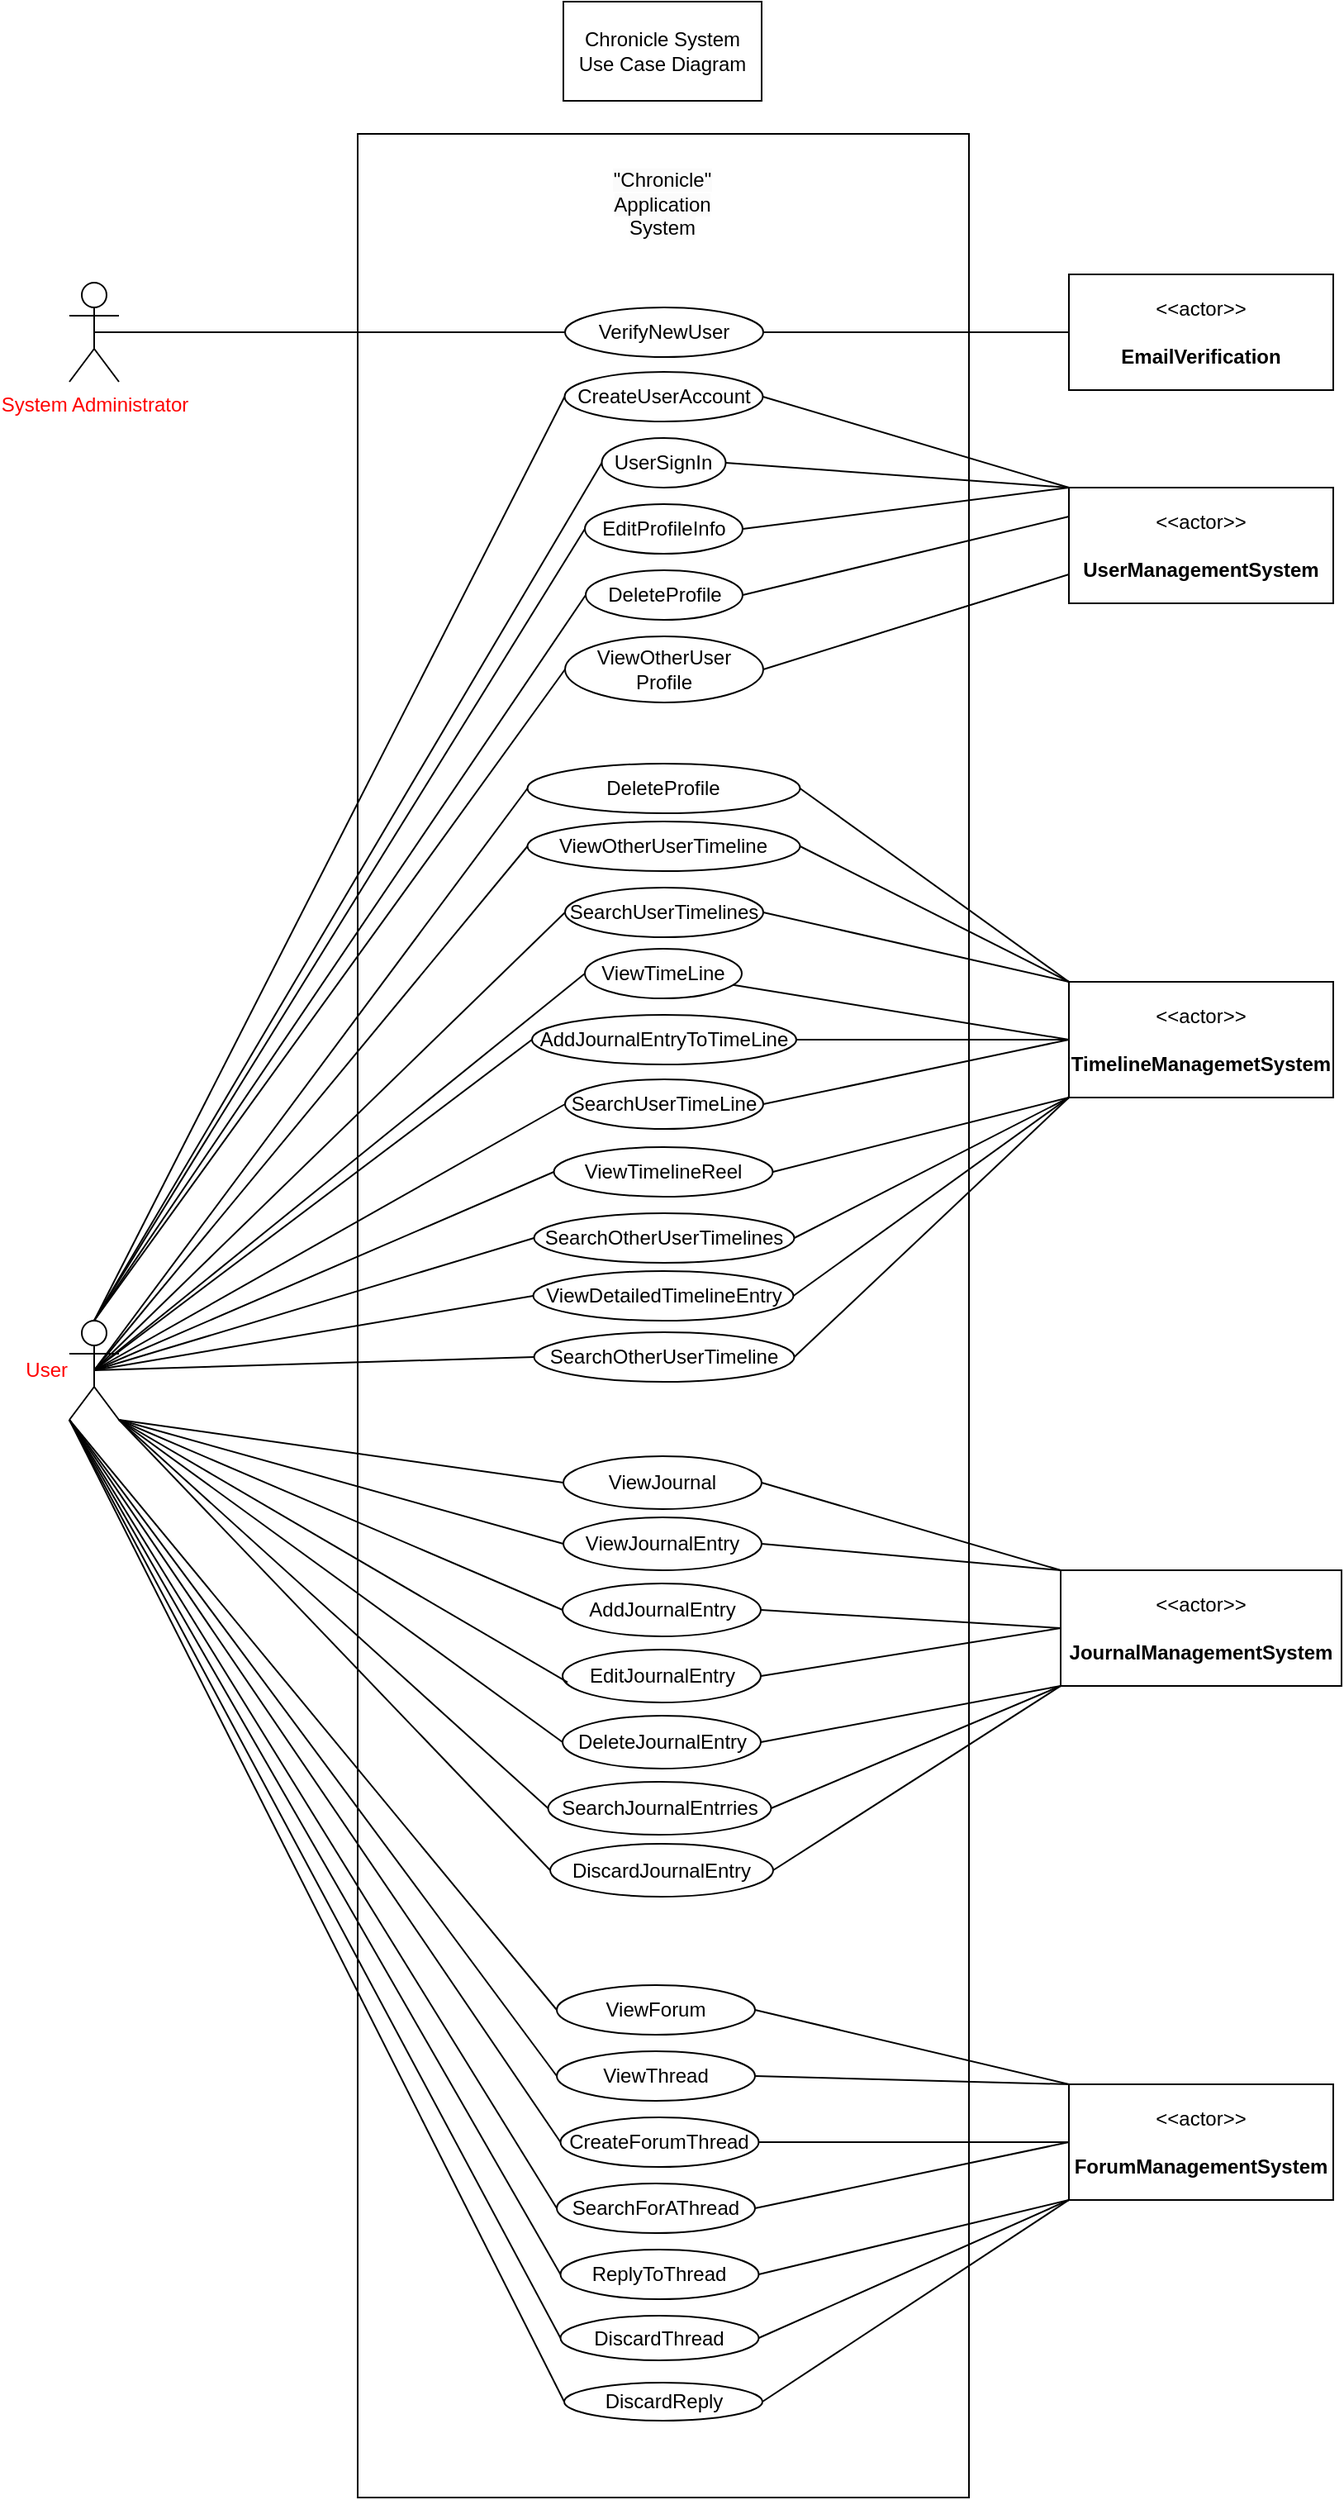 <mxfile version="22.0.8" type="github">
  <diagram name="Page-1" id="yUO-QkWpa_U_Ise3Jthb">
    <mxGraphModel dx="1434" dy="750" grid="1" gridSize="10" guides="1" tooltips="1" connect="1" arrows="1" fold="1" page="1" pageScale="1" pageWidth="850" pageHeight="1100" math="0" shadow="0">
      <root>
        <mxCell id="0" />
        <mxCell id="1" parent="0" />
        <mxCell id="3FXkl9Uenxrdrb0-9oeA-2" value="" style="rounded=0;whiteSpace=wrap;html=1;" parent="1" vertex="1">
          <mxGeometry x="224.5" y="310" width="370" height="1430" as="geometry" />
        </mxCell>
        <mxCell id="3FXkl9Uenxrdrb0-9oeA-7" value="&amp;lt;&amp;lt;actor&amp;gt;&amp;gt;&lt;br&gt;&lt;br&gt;&lt;b&gt;UserManagementSystem&lt;br&gt;&lt;/b&gt;" style="html=1;align=center;verticalAlign=middle;dashed=0;whiteSpace=wrap;" parent="1" vertex="1">
          <mxGeometry x="655" y="524" width="160" height="70" as="geometry" />
        </mxCell>
        <mxCell id="3FXkl9Uenxrdrb0-9oeA-8" value="CreateUserAccount" style="ellipse;whiteSpace=wrap;html=1;" parent="1" vertex="1">
          <mxGeometry x="349.75" y="454" width="120" height="30" as="geometry" />
        </mxCell>
        <mxCell id="3FXkl9Uenxrdrb0-9oeA-9" value="UserSignIn" style="ellipse;whiteSpace=wrap;html=1;" parent="1" vertex="1">
          <mxGeometry x="372.25" y="494" width="75" height="30" as="geometry" />
        </mxCell>
        <mxCell id="3FXkl9Uenxrdrb0-9oeA-10" value="" style="endArrow=none;html=1;rounded=0;entryX=0;entryY=0.5;entryDx=0;entryDy=0;exitX=0.5;exitY=0;exitDx=0;exitDy=0;exitPerimeter=0;" parent="1" source="3FXkl9Uenxrdrb0-9oeA-6" target="3FXkl9Uenxrdrb0-9oeA-8" edge="1">
          <mxGeometry width="50" height="50" relative="1" as="geometry">
            <mxPoint x="206.5" y="570" as="sourcePoint" />
            <mxPoint x="436.5" y="590" as="targetPoint" />
          </mxGeometry>
        </mxCell>
        <mxCell id="3FXkl9Uenxrdrb0-9oeA-11" value="" style="endArrow=none;html=1;rounded=0;entryX=0;entryY=0.5;entryDx=0;entryDy=0;exitX=0.5;exitY=0;exitDx=0;exitDy=0;exitPerimeter=0;" parent="1" source="3FXkl9Uenxrdrb0-9oeA-6" target="3FXkl9Uenxrdrb0-9oeA-9" edge="1">
          <mxGeometry width="50" height="50" relative="1" as="geometry">
            <mxPoint x="206.5" y="590" as="sourcePoint" />
            <mxPoint x="306.5" y="640" as="targetPoint" />
          </mxGeometry>
        </mxCell>
        <mxCell id="3FXkl9Uenxrdrb0-9oeA-12" value="" style="endArrow=none;html=1;rounded=0;entryX=1;entryY=0.5;entryDx=0;entryDy=0;exitX=0;exitY=0;exitDx=0;exitDy=0;" parent="1" source="3FXkl9Uenxrdrb0-9oeA-7" target="3FXkl9Uenxrdrb0-9oeA-8" edge="1">
          <mxGeometry width="50" height="50" relative="1" as="geometry">
            <mxPoint x="613.5" y="595" as="sourcePoint" />
            <mxPoint x="436.5" y="590" as="targetPoint" />
          </mxGeometry>
        </mxCell>
        <mxCell id="3FXkl9Uenxrdrb0-9oeA-13" value="" style="endArrow=none;html=1;rounded=0;entryX=0;entryY=0;entryDx=0;entryDy=0;exitX=1;exitY=0.5;exitDx=0;exitDy=0;" parent="1" source="3FXkl9Uenxrdrb0-9oeA-9" target="3FXkl9Uenxrdrb0-9oeA-7" edge="1">
          <mxGeometry width="50" height="50" relative="1" as="geometry">
            <mxPoint x="466.5" y="650" as="sourcePoint" />
            <mxPoint x="613.5" y="594" as="targetPoint" />
          </mxGeometry>
        </mxCell>
        <mxCell id="3FXkl9Uenxrdrb0-9oeA-21" value="EditProfileInfo" style="ellipse;whiteSpace=wrap;html=1;" parent="1" vertex="1">
          <mxGeometry x="362" y="534" width="95.5" height="30" as="geometry" />
        </mxCell>
        <mxCell id="3FXkl9Uenxrdrb0-9oeA-22" value="" style="endArrow=none;html=1;rounded=0;entryX=0;entryY=0.5;entryDx=0;entryDy=0;exitX=0.5;exitY=0;exitDx=0;exitDy=0;exitPerimeter=0;" parent="1" source="3FXkl9Uenxrdrb0-9oeA-6" target="3FXkl9Uenxrdrb0-9oeA-21" edge="1">
          <mxGeometry width="50" height="50" relative="1" as="geometry">
            <mxPoint x="97" y="570" as="sourcePoint" />
            <mxPoint x="422" y="430" as="targetPoint" />
          </mxGeometry>
        </mxCell>
        <mxCell id="3FXkl9Uenxrdrb0-9oeA-23" value="" style="endArrow=none;html=1;rounded=0;exitX=1;exitY=0.5;exitDx=0;exitDy=0;entryX=0;entryY=0;entryDx=0;entryDy=0;" parent="1" source="3FXkl9Uenxrdrb0-9oeA-21" target="3FXkl9Uenxrdrb0-9oeA-7" edge="1">
          <mxGeometry width="50" height="50" relative="1" as="geometry">
            <mxPoint x="532" y="480" as="sourcePoint" />
            <mxPoint x="590" y="535" as="targetPoint" />
          </mxGeometry>
        </mxCell>
        <mxCell id="3FXkl9Uenxrdrb0-9oeA-24" value="DeleteProfile" style="ellipse;whiteSpace=wrap;html=1;" parent="1" vertex="1">
          <mxGeometry x="362.5" y="574" width="95" height="30" as="geometry" />
        </mxCell>
        <mxCell id="3FXkl9Uenxrdrb0-9oeA-25" value="" style="endArrow=none;html=1;rounded=0;entryX=0;entryY=0.5;entryDx=0;entryDy=0;exitX=0.5;exitY=0;exitDx=0;exitDy=0;exitPerimeter=0;" parent="1" source="3FXkl9Uenxrdrb0-9oeA-6" target="3FXkl9Uenxrdrb0-9oeA-24" edge="1">
          <mxGeometry width="50" height="50" relative="1" as="geometry">
            <mxPoint x="200" y="670" as="sourcePoint" />
            <mxPoint x="440" y="580" as="targetPoint" />
          </mxGeometry>
        </mxCell>
        <mxCell id="3FXkl9Uenxrdrb0-9oeA-26" value="" style="endArrow=none;html=1;rounded=0;exitX=1;exitY=0.5;exitDx=0;exitDy=0;entryX=0;entryY=0.25;entryDx=0;entryDy=0;" parent="1" source="3FXkl9Uenxrdrb0-9oeA-24" target="3FXkl9Uenxrdrb0-9oeA-7" edge="1">
          <mxGeometry width="50" height="50" relative="1" as="geometry">
            <mxPoint x="550" y="630" as="sourcePoint" />
            <mxPoint x="608" y="685" as="targetPoint" />
          </mxGeometry>
        </mxCell>
        <mxCell id="3FXkl9Uenxrdrb0-9oeA-27" value="&amp;lt;&amp;lt;actor&amp;gt;&amp;gt;&lt;br&gt;&lt;br&gt;&lt;b style=&quot;border-color: var(--border-color);&quot;&gt;TimelineManagemetSystem&lt;/b&gt;&lt;b&gt;&lt;br&gt;&lt;/b&gt;" style="html=1;align=center;verticalAlign=middle;dashed=0;whiteSpace=wrap;" parent="1" vertex="1">
          <mxGeometry x="655" y="823" width="160" height="70" as="geometry" />
        </mxCell>
        <mxCell id="3FXkl9Uenxrdrb0-9oeA-28" value="ViewOtherUserTimeline" style="ellipse;whiteSpace=wrap;html=1;" parent="1" vertex="1">
          <mxGeometry x="327.25" y="726" width="165" height="30" as="geometry" />
        </mxCell>
        <mxCell id="3FXkl9Uenxrdrb0-9oeA-29" value="" style="endArrow=none;html=1;rounded=0;entryX=0;entryY=0.5;entryDx=0;entryDy=0;exitX=0.5;exitY=0.5;exitDx=0;exitDy=0;exitPerimeter=0;" parent="1" source="3FXkl9Uenxrdrb0-9oeA-6" target="3FXkl9Uenxrdrb0-9oeA-28" edge="1">
          <mxGeometry width="50" height="50" relative="1" as="geometry">
            <mxPoint x="75" y="720" as="sourcePoint" />
            <mxPoint x="300" y="550" as="targetPoint" />
          </mxGeometry>
        </mxCell>
        <mxCell id="3FXkl9Uenxrdrb0-9oeA-30" value="SearchUserTimelines" style="ellipse;whiteSpace=wrap;html=1;" parent="1" vertex="1">
          <mxGeometry x="350" y="766" width="120" height="30" as="geometry" />
        </mxCell>
        <mxCell id="3FXkl9Uenxrdrb0-9oeA-31" value="" style="endArrow=none;html=1;rounded=0;entryX=0;entryY=0.5;entryDx=0;entryDy=0;exitX=0.5;exitY=0.5;exitDx=0;exitDy=0;exitPerimeter=0;" parent="1" source="3FXkl9Uenxrdrb0-9oeA-6" target="3FXkl9Uenxrdrb0-9oeA-30" edge="1">
          <mxGeometry width="50" height="50" relative="1" as="geometry">
            <mxPoint x="190" y="660" as="sourcePoint" />
            <mxPoint x="365" y="710" as="targetPoint" />
          </mxGeometry>
        </mxCell>
        <mxCell id="3FXkl9Uenxrdrb0-9oeA-32" value="" style="endArrow=none;html=1;rounded=0;exitX=1;exitY=0.5;exitDx=0;exitDy=0;entryX=0;entryY=0;entryDx=0;entryDy=0;" parent="1" source="3FXkl9Uenxrdrb0-9oeA-28" target="3FXkl9Uenxrdrb0-9oeA-27" edge="1">
          <mxGeometry width="50" height="50" relative="1" as="geometry">
            <mxPoint x="498" y="590" as="sourcePoint" />
            <mxPoint x="610" y="637" as="targetPoint" />
          </mxGeometry>
        </mxCell>
        <mxCell id="3FXkl9Uenxrdrb0-9oeA-34" value="" style="endArrow=none;html=1;rounded=0;exitX=1;exitY=0.5;exitDx=0;exitDy=0;entryX=0;entryY=0;entryDx=0;entryDy=0;" parent="1" source="3FXkl9Uenxrdrb0-9oeA-30" target="3FXkl9Uenxrdrb0-9oeA-27" edge="1">
          <mxGeometry width="50" height="50" relative="1" as="geometry">
            <mxPoint x="390" y="630" as="sourcePoint" />
            <mxPoint x="440" y="580" as="targetPoint" />
          </mxGeometry>
        </mxCell>
        <mxCell id="3FXkl9Uenxrdrb0-9oeA-45" value="ViewTimeLine" style="ellipse;whiteSpace=wrap;html=1;" parent="1" vertex="1">
          <mxGeometry x="362" y="803" width="95" height="30" as="geometry" />
        </mxCell>
        <mxCell id="3FXkl9Uenxrdrb0-9oeA-46" value="" style="endArrow=none;html=1;rounded=0;exitX=0.5;exitY=0.5;exitDx=0;exitDy=0;exitPerimeter=0;entryX=0;entryY=0.5;entryDx=0;entryDy=0;" parent="1" source="3FXkl9Uenxrdrb0-9oeA-6" target="3FXkl9Uenxrdrb0-9oeA-45" edge="1">
          <mxGeometry width="50" height="50" relative="1" as="geometry">
            <mxPoint x="80" y="720" as="sourcePoint" />
            <mxPoint x="345" y="720" as="targetPoint" />
          </mxGeometry>
        </mxCell>
        <mxCell id="3FXkl9Uenxrdrb0-9oeA-47" value="SearchUserTimeLine" style="ellipse;whiteSpace=wrap;html=1;" parent="1" vertex="1">
          <mxGeometry x="350" y="882" width="120" height="30" as="geometry" />
        </mxCell>
        <mxCell id="3FXkl9Uenxrdrb0-9oeA-48" value="" style="endArrow=none;html=1;rounded=0;entryX=0;entryY=0.5;entryDx=0;entryDy=0;exitX=0.5;exitY=0.5;exitDx=0;exitDy=0;exitPerimeter=0;" parent="1" source="3FXkl9Uenxrdrb0-9oeA-6" target="3FXkl9Uenxrdrb0-9oeA-47" edge="1">
          <mxGeometry width="50" height="50" relative="1" as="geometry">
            <mxPoint x="180" y="810" as="sourcePoint" />
            <mxPoint x="430" y="720" as="targetPoint" />
          </mxGeometry>
        </mxCell>
        <mxCell id="3FXkl9Uenxrdrb0-9oeA-49" value="" style="endArrow=none;html=1;rounded=0;exitX=1;exitY=0.5;exitDx=0;exitDy=0;entryX=0;entryY=0.5;entryDx=0;entryDy=0;" parent="1" source="3FXkl9Uenxrdrb0-9oeA-47" target="3FXkl9Uenxrdrb0-9oeA-27" edge="1">
          <mxGeometry width="50" height="50" relative="1" as="geometry">
            <mxPoint x="540" y="690" as="sourcePoint" />
            <mxPoint x="620" y="810" as="targetPoint" />
          </mxGeometry>
        </mxCell>
        <mxCell id="3FXkl9Uenxrdrb0-9oeA-50" value="AddJournalEntryToTimeLine" style="ellipse;whiteSpace=wrap;html=1;" parent="1" vertex="1">
          <mxGeometry x="330" y="843" width="160" height="30" as="geometry" />
        </mxCell>
        <mxCell id="3FXkl9Uenxrdrb0-9oeA-51" value="" style="endArrow=none;html=1;rounded=0;entryX=0;entryY=0.5;entryDx=0;entryDy=0;exitX=0.5;exitY=0.5;exitDx=0;exitDy=0;exitPerimeter=0;" parent="1" source="3FXkl9Uenxrdrb0-9oeA-6" target="3FXkl9Uenxrdrb0-9oeA-50" edge="1">
          <mxGeometry width="50" height="50" relative="1" as="geometry">
            <mxPoint x="180" y="810" as="sourcePoint" />
            <mxPoint x="290" y="690" as="targetPoint" />
          </mxGeometry>
        </mxCell>
        <mxCell id="3FXkl9Uenxrdrb0-9oeA-52" value="" style="endArrow=none;html=1;rounded=0;exitX=1;exitY=0.5;exitDx=0;exitDy=0;entryX=0;entryY=0.5;entryDx=0;entryDy=0;" parent="1" source="3FXkl9Uenxrdrb0-9oeA-50" target="3FXkl9Uenxrdrb0-9oeA-27" edge="1">
          <mxGeometry width="50" height="50" relative="1" as="geometry">
            <mxPoint x="475" y="940" as="sourcePoint" />
            <mxPoint x="620" y="810" as="targetPoint" />
          </mxGeometry>
        </mxCell>
        <mxCell id="3FXkl9Uenxrdrb0-9oeA-53" value="" style="endArrow=none;html=1;rounded=0;entryX=0;entryY=0.5;entryDx=0;entryDy=0;" parent="1" source="3FXkl9Uenxrdrb0-9oeA-45" target="3FXkl9Uenxrdrb0-9oeA-27" edge="1">
          <mxGeometry width="50" height="50" relative="1" as="geometry">
            <mxPoint x="465" y="690" as="sourcePoint" />
            <mxPoint x="620" y="810" as="targetPoint" />
          </mxGeometry>
        </mxCell>
        <mxCell id="3FXkl9Uenxrdrb0-9oeA-54" value="ViewOtherUser Profile" style="ellipse;whiteSpace=wrap;html=1;" parent="1" vertex="1">
          <mxGeometry x="350" y="614" width="120" height="40" as="geometry" />
        </mxCell>
        <mxCell id="3FXkl9Uenxrdrb0-9oeA-55" value="" style="endArrow=none;html=1;rounded=0;entryX=0;entryY=0.5;entryDx=0;entryDy=0;exitX=0.5;exitY=0;exitDx=0;exitDy=0;exitPerimeter=0;" parent="1" source="3FXkl9Uenxrdrb0-9oeA-6" target="3FXkl9Uenxrdrb0-9oeA-54" edge="1">
          <mxGeometry width="50" height="50" relative="1" as="geometry">
            <mxPoint x="75" y="440" as="sourcePoint" />
            <mxPoint x="440" y="330" as="targetPoint" />
          </mxGeometry>
        </mxCell>
        <mxCell id="3FXkl9Uenxrdrb0-9oeA-56" value="" style="endArrow=none;html=1;rounded=0;entryX=0;entryY=0.75;entryDx=0;entryDy=0;exitX=1;exitY=0.5;exitDx=0;exitDy=0;" parent="1" source="3FXkl9Uenxrdrb0-9oeA-54" target="3FXkl9Uenxrdrb0-9oeA-7" edge="1">
          <mxGeometry width="50" height="50" relative="1" as="geometry">
            <mxPoint x="550" y="330" as="sourcePoint" />
            <mxPoint x="640" y="297.5" as="targetPoint" />
          </mxGeometry>
        </mxCell>
        <mxCell id="3FXkl9Uenxrdrb0-9oeA-57" value="ViewTimelineReel" style="ellipse;whiteSpace=wrap;html=1;" parent="1" vertex="1">
          <mxGeometry x="343.25" y="923" width="132.5" height="30" as="geometry" />
        </mxCell>
        <mxCell id="3FXkl9Uenxrdrb0-9oeA-58" value="" style="endArrow=none;html=1;rounded=0;entryX=0;entryY=0.5;entryDx=0;entryDy=0;exitX=0.5;exitY=0.5;exitDx=0;exitDy=0;exitPerimeter=0;" parent="1" source="3FXkl9Uenxrdrb0-9oeA-6" target="3FXkl9Uenxrdrb0-9oeA-57" edge="1">
          <mxGeometry width="50" height="50" relative="1" as="geometry">
            <mxPoint x="180" y="980" as="sourcePoint" />
            <mxPoint x="335" y="910" as="targetPoint" />
          </mxGeometry>
        </mxCell>
        <mxCell id="3FXkl9Uenxrdrb0-9oeA-59" value="" style="endArrow=none;html=1;rounded=0;entryX=0;entryY=1;entryDx=0;entryDy=0;exitX=1;exitY=0.5;exitDx=0;exitDy=0;" parent="1" source="3FXkl9Uenxrdrb0-9oeA-57" target="3FXkl9Uenxrdrb0-9oeA-27" edge="1">
          <mxGeometry width="50" height="50" relative="1" as="geometry">
            <mxPoint x="524" y="835.98" as="sourcePoint" />
            <mxPoint x="600" y="1005" as="targetPoint" />
          </mxGeometry>
        </mxCell>
        <mxCell id="3FXkl9Uenxrdrb0-9oeA-60" value="SearchOtherUserTimelines" style="ellipse;whiteSpace=wrap;html=1;" parent="1" vertex="1">
          <mxGeometry x="331.25" y="963" width="157.5" height="30" as="geometry" />
        </mxCell>
        <mxCell id="3FXkl9Uenxrdrb0-9oeA-61" value="" style="endArrow=none;html=1;rounded=0;entryX=0;entryY=0.5;entryDx=0;entryDy=0;exitX=0.5;exitY=0.5;exitDx=0;exitDy=0;exitPerimeter=0;" parent="1" source="3FXkl9Uenxrdrb0-9oeA-6" target="3FXkl9Uenxrdrb0-9oeA-60" edge="1">
          <mxGeometry width="50" height="50" relative="1" as="geometry">
            <mxPoint x="90" y="750" as="sourcePoint" />
            <mxPoint x="420" y="870" as="targetPoint" />
          </mxGeometry>
        </mxCell>
        <mxCell id="3FXkl9Uenxrdrb0-9oeA-62" value="" style="endArrow=none;html=1;rounded=0;exitX=1;exitY=0.5;exitDx=0;exitDy=0;entryX=0;entryY=1;entryDx=0;entryDy=0;" parent="1" source="3FXkl9Uenxrdrb0-9oeA-60" target="3FXkl9Uenxrdrb0-9oeA-27" edge="1">
          <mxGeometry width="50" height="50" relative="1" as="geometry">
            <mxPoint x="570" y="1130" as="sourcePoint" />
            <mxPoint x="680" y="950" as="targetPoint" />
          </mxGeometry>
        </mxCell>
        <mxCell id="3FXkl9Uenxrdrb0-9oeA-63" value="ViewJournalEntry" style="ellipse;whiteSpace=wrap;html=1;" parent="1" vertex="1">
          <mxGeometry x="349" y="1147" width="120" height="32" as="geometry" />
        </mxCell>
        <mxCell id="3FXkl9Uenxrdrb0-9oeA-64" value="&amp;lt;&amp;lt;actor&amp;gt;&amp;gt;&lt;br&gt;&lt;br&gt;&lt;b&gt;JournalManagementSystem&lt;br&gt;&lt;/b&gt;" style="html=1;align=center;verticalAlign=middle;dashed=0;whiteSpace=wrap;" parent="1" vertex="1">
          <mxGeometry x="650" y="1179" width="170" height="70" as="geometry" />
        </mxCell>
        <mxCell id="3FXkl9Uenxrdrb0-9oeA-65" value="" style="endArrow=none;html=1;rounded=0;entryX=0;entryY=0.5;entryDx=0;entryDy=0;exitX=1;exitY=1;exitDx=0;exitDy=0;exitPerimeter=0;" parent="1" source="3FXkl9Uenxrdrb0-9oeA-6" target="3FXkl9Uenxrdrb0-9oeA-63" edge="1">
          <mxGeometry width="50" height="50" relative="1" as="geometry">
            <mxPoint x="180" y="1062" as="sourcePoint" />
            <mxPoint x="345" y="1012" as="targetPoint" />
          </mxGeometry>
        </mxCell>
        <mxCell id="3FXkl9Uenxrdrb0-9oeA-66" value="SearchJournalEntrries" style="ellipse;whiteSpace=wrap;html=1;" parent="1" vertex="1">
          <mxGeometry x="339.75" y="1307" width="135" height="32" as="geometry" />
        </mxCell>
        <mxCell id="3FXkl9Uenxrdrb0-9oeA-67" value="" style="endArrow=none;html=1;rounded=0;entryX=0;entryY=0.5;entryDx=0;entryDy=0;exitX=1;exitY=1;exitDx=0;exitDy=0;exitPerimeter=0;" parent="1" source="3FXkl9Uenxrdrb0-9oeA-6" target="3FXkl9Uenxrdrb0-9oeA-66" edge="1">
          <mxGeometry width="50" height="50" relative="1" as="geometry">
            <mxPoint x="190" y="1152" as="sourcePoint" />
            <mxPoint x="430" y="1012" as="targetPoint" />
          </mxGeometry>
        </mxCell>
        <mxCell id="3FXkl9Uenxrdrb0-9oeA-68" value="" style="endArrow=none;html=1;rounded=0;exitX=1;exitY=0.5;exitDx=0;exitDy=0;entryX=0;entryY=1;entryDx=0;entryDy=0;" parent="1" source="3FXkl9Uenxrdrb0-9oeA-66" target="3FXkl9Uenxrdrb0-9oeA-64" edge="1">
          <mxGeometry width="50" height="50" relative="1" as="geometry">
            <mxPoint x="540" y="982" as="sourcePoint" />
            <mxPoint x="600" y="1112" as="targetPoint" />
          </mxGeometry>
        </mxCell>
        <mxCell id="3FXkl9Uenxrdrb0-9oeA-69" value="AddJournalEntry" style="ellipse;whiteSpace=wrap;html=1;" parent="1" vertex="1">
          <mxGeometry x="348.5" y="1187" width="120" height="32" as="geometry" />
        </mxCell>
        <mxCell id="3FXkl9Uenxrdrb0-9oeA-70" value="DeleteJournalEntry" style="ellipse;whiteSpace=wrap;html=1;" parent="1" vertex="1">
          <mxGeometry x="348.5" y="1267" width="120" height="32" as="geometry" />
        </mxCell>
        <mxCell id="3FXkl9Uenxrdrb0-9oeA-71" value="EditJournalEntry" style="ellipse;whiteSpace=wrap;html=1;" parent="1" vertex="1">
          <mxGeometry x="348.5" y="1227" width="120" height="32" as="geometry" />
        </mxCell>
        <mxCell id="3FXkl9Uenxrdrb0-9oeA-72" value="" style="endArrow=none;html=1;rounded=0;entryX=0;entryY=0.5;entryDx=0;entryDy=0;exitX=1;exitY=1;exitDx=0;exitDy=0;exitPerimeter=0;" parent="1" source="3FXkl9Uenxrdrb0-9oeA-6" target="3FXkl9Uenxrdrb0-9oeA-69" edge="1">
          <mxGeometry width="50" height="50" relative="1" as="geometry">
            <mxPoint x="190" y="1072" as="sourcePoint" />
            <mxPoint x="290" y="982" as="targetPoint" />
          </mxGeometry>
        </mxCell>
        <mxCell id="3FXkl9Uenxrdrb0-9oeA-73" value="" style="endArrow=none;html=1;rounded=0;entryX=0.025;entryY=0.617;entryDx=0;entryDy=0;entryPerimeter=0;exitX=1;exitY=1;exitDx=0;exitDy=0;exitPerimeter=0;" parent="1" source="3FXkl9Uenxrdrb0-9oeA-6" target="3FXkl9Uenxrdrb0-9oeA-71" edge="1">
          <mxGeometry width="50" height="50" relative="1" as="geometry">
            <mxPoint x="190" y="1092" as="sourcePoint" />
            <mxPoint x="290" y="1062" as="targetPoint" />
          </mxGeometry>
        </mxCell>
        <mxCell id="3FXkl9Uenxrdrb0-9oeA-74" value="" style="endArrow=none;html=1;rounded=0;entryX=0;entryY=0.5;entryDx=0;entryDy=0;exitX=1;exitY=1;exitDx=0;exitDy=0;exitPerimeter=0;" parent="1" source="3FXkl9Uenxrdrb0-9oeA-6" target="3FXkl9Uenxrdrb0-9oeA-70" edge="1">
          <mxGeometry width="50" height="50" relative="1" as="geometry">
            <mxPoint x="190" y="1112" as="sourcePoint" />
            <mxPoint x="293" y="1149" as="targetPoint" />
          </mxGeometry>
        </mxCell>
        <mxCell id="3FXkl9Uenxrdrb0-9oeA-75" value="" style="endArrow=none;html=1;rounded=0;exitX=1;exitY=0.5;exitDx=0;exitDy=0;entryX=0;entryY=0.5;entryDx=0;entryDy=0;" parent="1" source="3FXkl9Uenxrdrb0-9oeA-71" target="3FXkl9Uenxrdrb0-9oeA-64" edge="1">
          <mxGeometry width="50" height="50" relative="1" as="geometry">
            <mxPoint x="475" y="1062" as="sourcePoint" />
            <mxPoint x="600" y="1112" as="targetPoint" />
          </mxGeometry>
        </mxCell>
        <mxCell id="3FXkl9Uenxrdrb0-9oeA-76" value="" style="endArrow=none;html=1;rounded=0;exitX=1;exitY=0.5;exitDx=0;exitDy=0;entryX=0;entryY=1;entryDx=0;entryDy=0;" parent="1" source="3FXkl9Uenxrdrb0-9oeA-70" target="3FXkl9Uenxrdrb0-9oeA-64" edge="1">
          <mxGeometry width="50" height="50" relative="1" as="geometry">
            <mxPoint x="485" y="1072" as="sourcePoint" />
            <mxPoint x="600" y="1112" as="targetPoint" />
          </mxGeometry>
        </mxCell>
        <mxCell id="3FXkl9Uenxrdrb0-9oeA-77" value="" style="endArrow=none;html=1;rounded=0;exitX=1;exitY=0.5;exitDx=0;exitDy=0;entryX=0;entryY=0;entryDx=0;entryDy=0;" parent="1" source="3FXkl9Uenxrdrb0-9oeA-63" target="3FXkl9Uenxrdrb0-9oeA-64" edge="1">
          <mxGeometry width="50" height="50" relative="1" as="geometry">
            <mxPoint x="475" y="1142" as="sourcePoint" />
            <mxPoint x="600" y="1112" as="targetPoint" />
          </mxGeometry>
        </mxCell>
        <mxCell id="3FXkl9Uenxrdrb0-9oeA-78" value="" style="endArrow=none;html=1;rounded=0;exitX=1;exitY=0.5;exitDx=0;exitDy=0;entryX=0;entryY=0.5;entryDx=0;entryDy=0;" parent="1" source="3FXkl9Uenxrdrb0-9oeA-69" target="3FXkl9Uenxrdrb0-9oeA-64" edge="1">
          <mxGeometry width="50" height="50" relative="1" as="geometry">
            <mxPoint x="475" y="982" as="sourcePoint" />
            <mxPoint x="600" y="1112" as="targetPoint" />
          </mxGeometry>
        </mxCell>
        <mxCell id="qMlKmiSrW9xh-4VBre1F-2" value="ViewDetailedTimelineEntry" style="ellipse;whiteSpace=wrap;html=1;" vertex="1" parent="1">
          <mxGeometry x="330.75" y="998" width="157.5" height="30" as="geometry" />
        </mxCell>
        <mxCell id="qMlKmiSrW9xh-4VBre1F-3" value="" style="endArrow=none;html=1;rounded=0;entryX=0;entryY=0.5;entryDx=0;entryDy=0;exitX=0.5;exitY=0.5;exitDx=0;exitDy=0;exitPerimeter=0;" edge="1" parent="1" target="qMlKmiSrW9xh-4VBre1F-2" source="3FXkl9Uenxrdrb0-9oeA-6">
          <mxGeometry width="50" height="50" relative="1" as="geometry">
            <mxPoint x="70" y="840" as="sourcePoint" />
            <mxPoint x="420" y="906" as="targetPoint" />
          </mxGeometry>
        </mxCell>
        <mxCell id="qMlKmiSrW9xh-4VBre1F-4" value="" style="endArrow=none;html=1;rounded=0;exitX=1;exitY=0.5;exitDx=0;exitDy=0;entryX=0;entryY=1;entryDx=0;entryDy=0;" edge="1" parent="1" source="qMlKmiSrW9xh-4VBre1F-2" target="3FXkl9Uenxrdrb0-9oeA-27">
          <mxGeometry width="50" height="50" relative="1" as="geometry">
            <mxPoint x="570" y="1166" as="sourcePoint" />
            <mxPoint x="650" y="875" as="targetPoint" />
          </mxGeometry>
        </mxCell>
        <mxCell id="qMlKmiSrW9xh-4VBre1F-6" value="ViewJournal" style="ellipse;whiteSpace=wrap;html=1;" vertex="1" parent="1">
          <mxGeometry x="349" y="1110" width="120" height="32" as="geometry" />
        </mxCell>
        <mxCell id="qMlKmiSrW9xh-4VBre1F-7" value="" style="endArrow=none;html=1;rounded=0;entryX=0;entryY=0.5;entryDx=0;entryDy=0;exitX=1;exitY=1;exitDx=0;exitDy=0;exitPerimeter=0;" edge="1" parent="1" target="qMlKmiSrW9xh-4VBre1F-6" source="3FXkl9Uenxrdrb0-9oeA-6">
          <mxGeometry width="50" height="50" relative="1" as="geometry">
            <mxPoint x="60" y="790" as="sourcePoint" />
            <mxPoint x="345" y="968" as="targetPoint" />
          </mxGeometry>
        </mxCell>
        <mxCell id="qMlKmiSrW9xh-4VBre1F-8" value="" style="endArrow=none;html=1;rounded=0;exitX=1;exitY=0.5;exitDx=0;exitDy=0;entryX=0;entryY=0;entryDx=0;entryDy=0;" edge="1" parent="1" source="qMlKmiSrW9xh-4VBre1F-6" target="3FXkl9Uenxrdrb0-9oeA-64">
          <mxGeometry width="50" height="50" relative="1" as="geometry">
            <mxPoint x="475" y="1098" as="sourcePoint" />
            <mxPoint x="650" y="973" as="targetPoint" />
          </mxGeometry>
        </mxCell>
        <mxCell id="qMlKmiSrW9xh-4VBre1F-9" value="DiscardJournalEntry" style="ellipse;whiteSpace=wrap;html=1;" vertex="1" parent="1">
          <mxGeometry x="341" y="1344.5" width="135" height="32" as="geometry" />
        </mxCell>
        <mxCell id="qMlKmiSrW9xh-4VBre1F-10" value="" style="endArrow=none;html=1;rounded=0;entryX=0;entryY=0.5;entryDx=0;entryDy=0;exitX=1;exitY=1;exitDx=0;exitDy=0;exitPerimeter=0;" edge="1" parent="1" target="qMlKmiSrW9xh-4VBre1F-9" source="3FXkl9Uenxrdrb0-9oeA-6">
          <mxGeometry width="50" height="50" relative="1" as="geometry">
            <mxPoint x="50" y="870" as="sourcePoint" />
            <mxPoint x="430" y="1048.5" as="targetPoint" />
          </mxGeometry>
        </mxCell>
        <mxCell id="qMlKmiSrW9xh-4VBre1F-11" value="" style="endArrow=none;html=1;rounded=0;exitX=1;exitY=0.5;exitDx=0;exitDy=0;entryX=0;entryY=1;entryDx=0;entryDy=0;" edge="1" parent="1" source="qMlKmiSrW9xh-4VBre1F-9" target="3FXkl9Uenxrdrb0-9oeA-64">
          <mxGeometry width="50" height="50" relative="1" as="geometry">
            <mxPoint x="540" y="1018.5" as="sourcePoint" />
            <mxPoint x="650" y="1123.5" as="targetPoint" />
          </mxGeometry>
        </mxCell>
        <mxCell id="qMlKmiSrW9xh-4VBre1F-12" value="DeleteProfile" style="ellipse;whiteSpace=wrap;html=1;" vertex="1" parent="1">
          <mxGeometry x="327.25" y="691" width="165" height="30" as="geometry" />
        </mxCell>
        <mxCell id="qMlKmiSrW9xh-4VBre1F-13" value="" style="endArrow=none;html=1;rounded=0;entryX=0;entryY=0.5;entryDx=0;entryDy=0;exitX=0.5;exitY=0.5;exitDx=0;exitDy=0;exitPerimeter=0;" edge="1" parent="1" target="qMlKmiSrW9xh-4VBre1F-12" source="3FXkl9Uenxrdrb0-9oeA-6">
          <mxGeometry width="50" height="50" relative="1" as="geometry">
            <mxPoint x="50" y="770" as="sourcePoint" />
            <mxPoint x="300" y="515" as="targetPoint" />
          </mxGeometry>
        </mxCell>
        <mxCell id="qMlKmiSrW9xh-4VBre1F-14" value="" style="endArrow=none;html=1;rounded=0;exitX=1;exitY=0.5;exitDx=0;exitDy=0;entryX=0;entryY=0;entryDx=0;entryDy=0;" edge="1" parent="1" source="qMlKmiSrW9xh-4VBre1F-12" target="3FXkl9Uenxrdrb0-9oeA-27">
          <mxGeometry width="50" height="50" relative="1" as="geometry">
            <mxPoint x="498" y="555" as="sourcePoint" />
            <mxPoint x="650" y="734" as="targetPoint" />
          </mxGeometry>
        </mxCell>
        <mxCell id="qMlKmiSrW9xh-4VBre1F-16" value="ViewThread" style="ellipse;whiteSpace=wrap;html=1;" vertex="1" parent="1">
          <mxGeometry x="345" y="1470" width="120" height="30" as="geometry" />
        </mxCell>
        <mxCell id="qMlKmiSrW9xh-4VBre1F-17" value="&amp;lt;&amp;lt;actor&amp;gt;&amp;gt;&lt;br&gt;&lt;br&gt;&lt;b style=&quot;border-color: var(--border-color);&quot;&gt;ForumManagementSystem&lt;/b&gt;&lt;b&gt;&lt;br&gt;&lt;/b&gt;" style="html=1;align=center;verticalAlign=middle;dashed=0;whiteSpace=wrap;" vertex="1" parent="1">
          <mxGeometry x="655" y="1490" width="160" height="70" as="geometry" />
        </mxCell>
        <mxCell id="qMlKmiSrW9xh-4VBre1F-18" value="" style="endArrow=none;html=1;rounded=0;entryX=0;entryY=0.5;entryDx=0;entryDy=0;exitX=0;exitY=1;exitDx=0;exitDy=0;exitPerimeter=0;" edge="1" parent="1" target="qMlKmiSrW9xh-4VBre1F-16" source="3FXkl9Uenxrdrb0-9oeA-6">
          <mxGeometry width="50" height="50" relative="1" as="geometry">
            <mxPoint x="180" y="1540" as="sourcePoint" />
            <mxPoint x="345" y="1460" as="targetPoint" />
          </mxGeometry>
        </mxCell>
        <mxCell id="qMlKmiSrW9xh-4VBre1F-19" value="SearchForAThread" style="ellipse;whiteSpace=wrap;html=1;" vertex="1" parent="1">
          <mxGeometry x="345" y="1550" width="120" height="30" as="geometry" />
        </mxCell>
        <mxCell id="qMlKmiSrW9xh-4VBre1F-20" value="" style="endArrow=none;html=1;rounded=0;entryX=0;entryY=0.5;entryDx=0;entryDy=0;exitX=0;exitY=1;exitDx=0;exitDy=0;exitPerimeter=0;" edge="1" parent="1" target="qMlKmiSrW9xh-4VBre1F-19" source="3FXkl9Uenxrdrb0-9oeA-6">
          <mxGeometry width="50" height="50" relative="1" as="geometry">
            <mxPoint x="-240" y="1080" as="sourcePoint" />
            <mxPoint x="430" y="1460" as="targetPoint" />
          </mxGeometry>
        </mxCell>
        <mxCell id="qMlKmiSrW9xh-4VBre1F-21" value="" style="endArrow=none;html=1;rounded=0;exitX=1;exitY=0.5;exitDx=0;exitDy=0;entryX=0;entryY=0.5;entryDx=0;entryDy=0;" edge="1" parent="1" source="qMlKmiSrW9xh-4VBre1F-19" target="qMlKmiSrW9xh-4VBre1F-17">
          <mxGeometry width="50" height="50" relative="1" as="geometry">
            <mxPoint x="540" y="1430" as="sourcePoint" />
            <mxPoint x="600" y="1715" as="targetPoint" />
          </mxGeometry>
        </mxCell>
        <mxCell id="qMlKmiSrW9xh-4VBre1F-22" value="CreateForumThread" style="ellipse;whiteSpace=wrap;html=1;" vertex="1" parent="1">
          <mxGeometry x="347.25" y="1510" width="120" height="30" as="geometry" />
        </mxCell>
        <mxCell id="qMlKmiSrW9xh-4VBre1F-23" value="" style="endArrow=none;html=1;rounded=0;entryX=0;entryY=0.5;entryDx=0;entryDy=0;exitX=0;exitY=1;exitDx=0;exitDy=0;exitPerimeter=0;" edge="1" parent="1" target="qMlKmiSrW9xh-4VBre1F-22" source="3FXkl9Uenxrdrb0-9oeA-6">
          <mxGeometry width="50" height="50" relative="1" as="geometry">
            <mxPoint x="180" y="1540" as="sourcePoint" />
            <mxPoint x="290" y="1430" as="targetPoint" />
          </mxGeometry>
        </mxCell>
        <mxCell id="qMlKmiSrW9xh-4VBre1F-24" value="" style="endArrow=none;html=1;rounded=0;exitX=1;exitY=0.5;exitDx=0;exitDy=0;entryX=0;entryY=0.5;entryDx=0;entryDy=0;" edge="1" parent="1" source="qMlKmiSrW9xh-4VBre1F-22" target="qMlKmiSrW9xh-4VBre1F-17">
          <mxGeometry width="50" height="50" relative="1" as="geometry">
            <mxPoint x="200" y="1610" as="sourcePoint" />
            <mxPoint x="600" y="1560" as="targetPoint" />
          </mxGeometry>
        </mxCell>
        <mxCell id="qMlKmiSrW9xh-4VBre1F-25" value="" style="endArrow=none;html=1;rounded=0;exitX=1;exitY=0.5;exitDx=0;exitDy=0;entryX=0;entryY=0;entryDx=0;entryDy=0;" edge="1" parent="1" source="qMlKmiSrW9xh-4VBre1F-16" target="qMlKmiSrW9xh-4VBre1F-17">
          <mxGeometry width="50" height="50" relative="1" as="geometry">
            <mxPoint x="465" y="1670" as="sourcePoint" />
            <mxPoint x="600" y="1560" as="targetPoint" />
          </mxGeometry>
        </mxCell>
        <mxCell id="qMlKmiSrW9xh-4VBre1F-26" value="ViewForum" style="ellipse;whiteSpace=wrap;html=1;" vertex="1" parent="1">
          <mxGeometry x="345" y="1430" width="120" height="30" as="geometry" />
        </mxCell>
        <mxCell id="qMlKmiSrW9xh-4VBre1F-27" value="" style="endArrow=none;html=1;rounded=0;entryX=0;entryY=0.5;entryDx=0;entryDy=0;exitX=0;exitY=1;exitDx=0;exitDy=0;exitPerimeter=0;" edge="1" parent="1" target="qMlKmiSrW9xh-4VBre1F-26" source="3FXkl9Uenxrdrb0-9oeA-6">
          <mxGeometry width="50" height="50" relative="1" as="geometry">
            <mxPoint x="30" y="1430" as="sourcePoint" />
            <mxPoint x="345" y="1380" as="targetPoint" />
          </mxGeometry>
        </mxCell>
        <mxCell id="qMlKmiSrW9xh-4VBre1F-28" value="" style="endArrow=none;html=1;rounded=0;exitX=1;exitY=0.5;exitDx=0;exitDy=0;entryX=0;entryY=0;entryDx=0;entryDy=0;" edge="1" parent="1" source="qMlKmiSrW9xh-4VBre1F-26" target="qMlKmiSrW9xh-4VBre1F-17">
          <mxGeometry width="50" height="50" relative="1" as="geometry">
            <mxPoint x="465" y="1590" as="sourcePoint" />
            <mxPoint x="630" y="1460" as="targetPoint" />
          </mxGeometry>
        </mxCell>
        <mxCell id="3FXkl9Uenxrdrb0-9oeA-6" value="User" style="shape=umlActor;verticalLabelPosition=middle;verticalAlign=middle;html=1;outlineConnect=0;fontColor=#ff0000;labelPosition=left;align=right;" parent="1" vertex="1">
          <mxGeometry x="50" y="1028" width="30" height="60" as="geometry" />
        </mxCell>
        <mxCell id="qMlKmiSrW9xh-4VBre1F-30" value="ReplyToThread" style="ellipse;whiteSpace=wrap;html=1;" vertex="1" parent="1">
          <mxGeometry x="347.25" y="1590" width="120" height="30" as="geometry" />
        </mxCell>
        <mxCell id="qMlKmiSrW9xh-4VBre1F-31" value="" style="endArrow=none;html=1;rounded=0;exitX=0;exitY=1;exitDx=0;exitDy=0;exitPerimeter=0;entryX=0;entryY=0.5;entryDx=0;entryDy=0;" edge="1" parent="1" target="qMlKmiSrW9xh-4VBre1F-30" source="3FXkl9Uenxrdrb0-9oeA-6">
          <mxGeometry width="50" height="50" relative="1" as="geometry">
            <mxPoint x="180" y="1680" as="sourcePoint" />
            <mxPoint x="360" y="1860" as="targetPoint" />
          </mxGeometry>
        </mxCell>
        <mxCell id="qMlKmiSrW9xh-4VBre1F-32" value="" style="endArrow=none;html=1;rounded=0;entryX=0;entryY=1;entryDx=0;entryDy=0;exitX=1;exitY=0.5;exitDx=0;exitDy=0;" edge="1" parent="1" source="qMlKmiSrW9xh-4VBre1F-30" target="qMlKmiSrW9xh-4VBre1F-17">
          <mxGeometry width="50" height="50" relative="1" as="geometry">
            <mxPoint x="210" y="1760" as="sourcePoint" />
            <mxPoint x="630" y="1700" as="targetPoint" />
          </mxGeometry>
        </mxCell>
        <mxCell id="qMlKmiSrW9xh-4VBre1F-33" value="DiscardThread" style="ellipse;whiteSpace=wrap;html=1;" vertex="1" parent="1">
          <mxGeometry x="347.25" y="1630" width="120" height="27" as="geometry" />
        </mxCell>
        <mxCell id="qMlKmiSrW9xh-4VBre1F-36" value="" style="endArrow=none;html=1;rounded=0;entryX=0;entryY=1;entryDx=0;entryDy=0;entryPerimeter=0;exitX=0;exitY=0.5;exitDx=0;exitDy=0;" edge="1" parent="1" source="qMlKmiSrW9xh-4VBre1F-33" target="3FXkl9Uenxrdrb0-9oeA-6">
          <mxGeometry width="50" height="50" relative="1" as="geometry">
            <mxPoint x="350" y="1430" as="sourcePoint" />
            <mxPoint x="400" y="1380" as="targetPoint" />
          </mxGeometry>
        </mxCell>
        <mxCell id="qMlKmiSrW9xh-4VBre1F-37" value="" style="endArrow=none;html=1;rounded=0;entryX=0;entryY=1;entryDx=0;entryDy=0;exitX=1;exitY=0.5;exitDx=0;exitDy=0;" edge="1" parent="1" source="qMlKmiSrW9xh-4VBre1F-33" target="qMlKmiSrW9xh-4VBre1F-17">
          <mxGeometry width="50" height="50" relative="1" as="geometry">
            <mxPoint x="700" y="1670" as="sourcePoint" />
            <mxPoint x="750" y="1620" as="targetPoint" />
          </mxGeometry>
        </mxCell>
        <mxCell id="qMlKmiSrW9xh-4VBre1F-38" value="DiscardReply" style="ellipse;whiteSpace=wrap;html=1;" vertex="1" parent="1">
          <mxGeometry x="349.5" y="1670.5" width="120" height="23" as="geometry" />
        </mxCell>
        <mxCell id="qMlKmiSrW9xh-4VBre1F-41" value="" style="endArrow=none;html=1;rounded=0;entryX=0;entryY=1;entryDx=0;entryDy=0;entryPerimeter=0;exitX=0;exitY=0.5;exitDx=0;exitDy=0;" edge="1" parent="1" source="qMlKmiSrW9xh-4VBre1F-38" target="3FXkl9Uenxrdrb0-9oeA-6">
          <mxGeometry width="50" height="50" relative="1" as="geometry">
            <mxPoint x="270" y="1750" as="sourcePoint" />
            <mxPoint x="320" y="1700" as="targetPoint" />
          </mxGeometry>
        </mxCell>
        <mxCell id="qMlKmiSrW9xh-4VBre1F-42" value="" style="endArrow=none;html=1;rounded=0;exitX=1;exitY=0.5;exitDx=0;exitDy=0;entryX=0;entryY=1;entryDx=0;entryDy=0;" edge="1" parent="1" source="qMlKmiSrW9xh-4VBre1F-38" target="qMlKmiSrW9xh-4VBre1F-17">
          <mxGeometry width="50" height="50" relative="1" as="geometry">
            <mxPoint x="670" y="1680" as="sourcePoint" />
            <mxPoint x="720" y="1630" as="targetPoint" />
          </mxGeometry>
        </mxCell>
        <mxCell id="qMlKmiSrW9xh-4VBre1F-43" value="SearchOtherUserTimeline" style="ellipse;whiteSpace=wrap;html=1;" vertex="1" parent="1">
          <mxGeometry x="331.25" y="1035" width="157.5" height="30" as="geometry" />
        </mxCell>
        <mxCell id="qMlKmiSrW9xh-4VBre1F-44" value="" style="endArrow=none;html=1;rounded=0;exitX=0.5;exitY=0.5;exitDx=0;exitDy=0;exitPerimeter=0;entryX=0;entryY=0.5;entryDx=0;entryDy=0;" edge="1" parent="1" source="3FXkl9Uenxrdrb0-9oeA-6" target="qMlKmiSrW9xh-4VBre1F-43">
          <mxGeometry width="50" height="50" relative="1" as="geometry">
            <mxPoint x="350" y="920" as="sourcePoint" />
            <mxPoint x="400" y="870" as="targetPoint" />
          </mxGeometry>
        </mxCell>
        <mxCell id="qMlKmiSrW9xh-4VBre1F-45" value="" style="endArrow=none;html=1;rounded=0;exitX=1;exitY=0.5;exitDx=0;exitDy=0;entryX=0;entryY=1;entryDx=0;entryDy=0;" edge="1" parent="1" source="qMlKmiSrW9xh-4VBre1F-43" target="3FXkl9Uenxrdrb0-9oeA-27">
          <mxGeometry width="50" height="50" relative="1" as="geometry">
            <mxPoint x="510" y="1070" as="sourcePoint" />
            <mxPoint x="560" y="1020" as="targetPoint" />
          </mxGeometry>
        </mxCell>
        <mxCell id="qMlKmiSrW9xh-4VBre1F-47" value="&lt;br&gt;&lt;span style=&quot;color: rgb(0, 0, 0); font-family: Helvetica; font-size: 12px; font-style: normal; font-variant-ligatures: normal; font-variant-caps: normal; font-weight: 400; letter-spacing: normal; orphans: 2; text-align: center; text-indent: 0px; text-transform: none; widows: 2; word-spacing: 0px; -webkit-text-stroke-width: 0px; background-color: rgb(251, 251, 251); text-decoration-thickness: initial; text-decoration-style: initial; text-decoration-color: initial; float: none; display: inline !important;&quot;&gt;&quot;Chronicle&quot; Application System&lt;/span&gt;" style="text;html=1;strokeColor=none;fillColor=none;align=center;verticalAlign=middle;whiteSpace=wrap;rounded=0;" vertex="1" parent="1">
          <mxGeometry x="378.5" y="330" width="60" height="30" as="geometry" />
        </mxCell>
        <mxCell id="qMlKmiSrW9xh-4VBre1F-48" value="Chronicle System Use Case Diagram" style="rounded=0;whiteSpace=wrap;html=1;" vertex="1" parent="1">
          <mxGeometry x="349" y="230" width="120" height="60" as="geometry" />
        </mxCell>
        <mxCell id="qMlKmiSrW9xh-4VBre1F-49" value="System Administrator" style="shape=umlActor;verticalLabelPosition=bottom;verticalAlign=top;html=1;outlineConnect=0;labelPosition=center;align=center;fontColor=#ff0000;" vertex="1" parent="1">
          <mxGeometry x="50" y="400" width="30" height="60" as="geometry" />
        </mxCell>
        <mxCell id="qMlKmiSrW9xh-4VBre1F-52" value="VerifyNewUser" style="ellipse;whiteSpace=wrap;html=1;" vertex="1" parent="1">
          <mxGeometry x="350" y="415" width="120" height="30" as="geometry" />
        </mxCell>
        <mxCell id="qMlKmiSrW9xh-4VBre1F-54" value="" style="endArrow=none;html=1;rounded=0;exitX=0.5;exitY=0.5;exitDx=0;exitDy=0;exitPerimeter=0;entryX=0;entryY=0.5;entryDx=0;entryDy=0;" edge="1" parent="1" source="qMlKmiSrW9xh-4VBre1F-49" target="qMlKmiSrW9xh-4VBre1F-52">
          <mxGeometry width="50" height="50" relative="1" as="geometry">
            <mxPoint x="120" y="590" as="sourcePoint" />
            <mxPoint x="170" y="540" as="targetPoint" />
          </mxGeometry>
        </mxCell>
        <mxCell id="qMlKmiSrW9xh-4VBre1F-56" value="&amp;lt;&amp;lt;actor&amp;gt;&amp;gt;&lt;br&gt;&lt;br&gt;&lt;b&gt;EmailVerification&lt;br&gt;&lt;/b&gt;" style="html=1;align=center;verticalAlign=middle;dashed=0;whiteSpace=wrap;" vertex="1" parent="1">
          <mxGeometry x="655" y="395" width="160" height="70" as="geometry" />
        </mxCell>
        <mxCell id="qMlKmiSrW9xh-4VBre1F-57" value="" style="endArrow=none;html=1;rounded=0;entryX=0;entryY=0.5;entryDx=0;entryDy=0;exitX=1;exitY=0.5;exitDx=0;exitDy=0;" edge="1" parent="1" source="qMlKmiSrW9xh-4VBre1F-52" target="qMlKmiSrW9xh-4VBre1F-56">
          <mxGeometry width="50" height="50" relative="1" as="geometry">
            <mxPoint x="350" y="620" as="sourcePoint" />
            <mxPoint x="400" y="570" as="targetPoint" />
          </mxGeometry>
        </mxCell>
      </root>
    </mxGraphModel>
  </diagram>
</mxfile>
